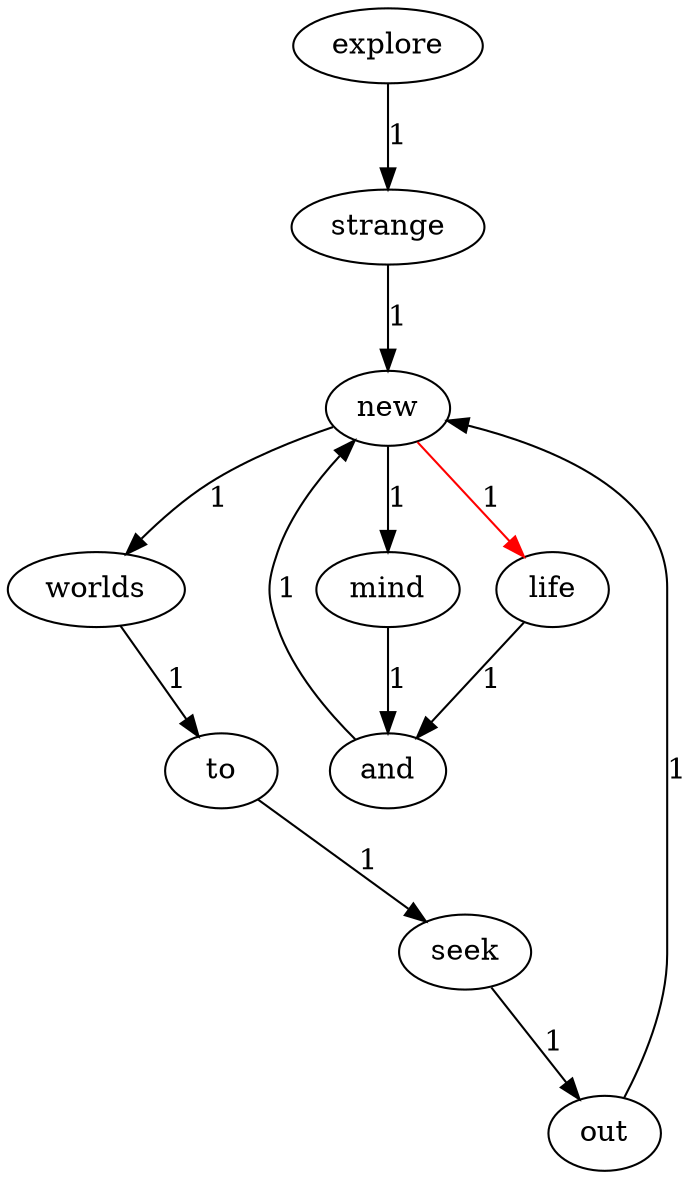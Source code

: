 digraph G {
	"new" [label="new"];
	"mind" [label="mind"];
	"worlds" [label="worlds"];
	"explore" [label="explore"];
	"and" [label="and"];
	"to" [label="to"];
	"seek" [label="seek"];
	"strange" [label="strange"];
	"life" [label="life"];
	"out" [label="out"];
	"new" -> "worlds" [label="1"];
	"new" -> "life" [label="1", color="red"];
	"new" -> "mind" [label="1"];
	"mind" -> "and" [label="1"];
	"worlds" -> "to" [label="1"];
	"explore" -> "strange" [label="1"];
	"and" -> "new" [label="1"];
	"to" -> "seek" [label="1"];
	"seek" -> "out" [label="1"];
	"strange" -> "new" [label="1"];
	"life" -> "and" [label="1"];
	"out" -> "new" [label="1"];
}